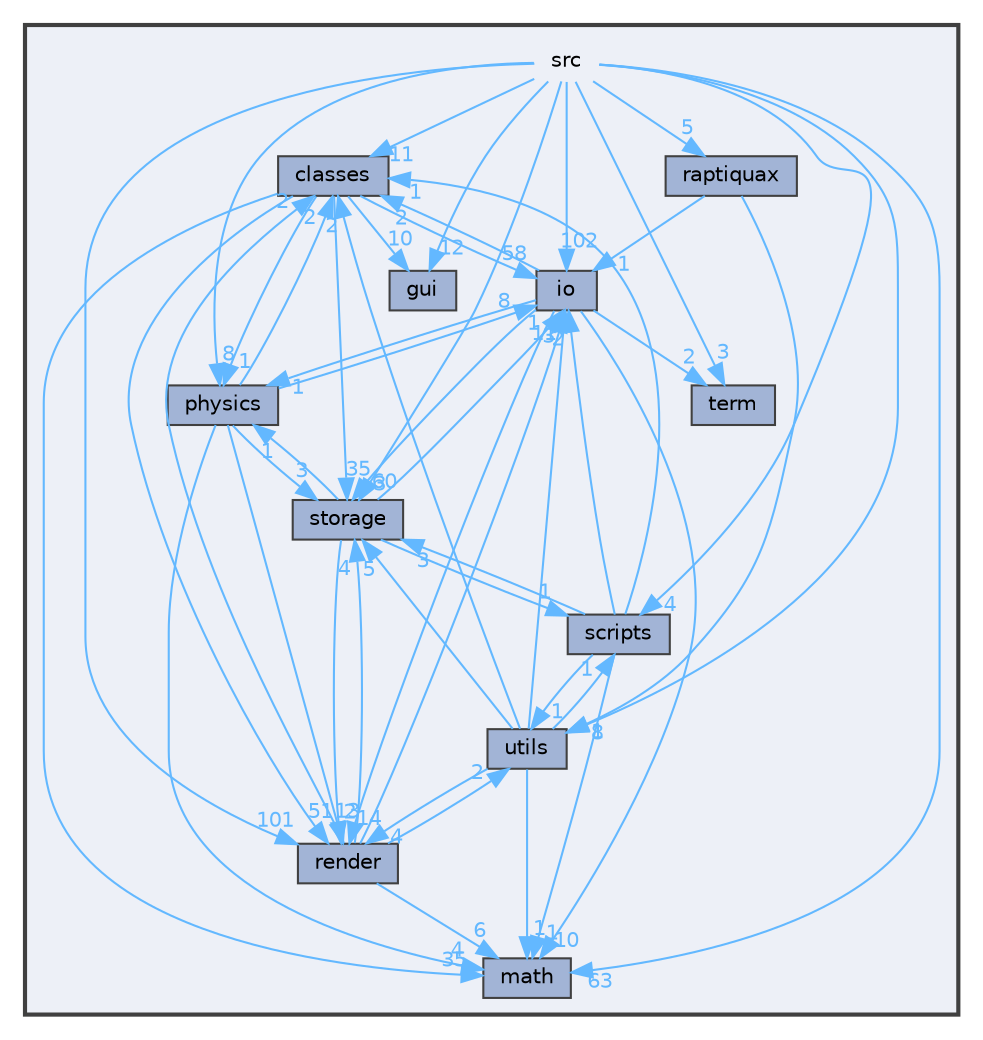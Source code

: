 digraph "src"
{
 // LATEX_PDF_SIZE
  bgcolor="transparent";
  edge [fontname=Helvetica,fontsize=10,labelfontname=Helvetica,labelfontsize=10];
  node [fontname=Helvetica,fontsize=10,shape=box,height=0.2,width=0.4];
  compound=true
  subgraph clusterdir_68267d1309a1af8e8297ef4c3efbcdba {
    graph [ bgcolor="#edf0f7", pencolor="grey25", label="", fontname=Helvetica,fontsize=10 style="filled,bold", URL="dir_68267d1309a1af8e8297ef4c3efbcdba.html",tooltip=""]
    dir_68267d1309a1af8e8297ef4c3efbcdba [shape=plaintext, label="src"];
  dir_018e9aafb459e6e1a4953404cb0c0b1d [label="classes", fillcolor="#a2b4d6", color="grey25", style="filled", URL="dir_018e9aafb459e6e1a4953404cb0c0b1d.html",tooltip=""];
  dir_99d0482cf009f9d97a0877749b817f19 [label="gui", fillcolor="#a2b4d6", color="grey25", style="filled", URL="dir_99d0482cf009f9d97a0877749b817f19.html",tooltip=""];
  dir_c184e51c84f2c3f0345bbc8a0d75d3e1 [label="io", fillcolor="#a2b4d6", color="grey25", style="filled", URL="dir_c184e51c84f2c3f0345bbc8a0d75d3e1.html",tooltip=""];
  dir_ae9a93452e2a84339148a16bcf2eb561 [label="math", fillcolor="#a2b4d6", color="grey25", style="filled", URL="dir_ae9a93452e2a84339148a16bcf2eb561.html",tooltip=""];
  dir_8250e12e5a19acb8ece30f1703b6dc16 [label="physics", fillcolor="#a2b4d6", color="grey25", style="filled", URL="dir_8250e12e5a19acb8ece30f1703b6dc16.html",tooltip=""];
  dir_ca94d180c7623ac9f0d275250717fdf1 [label="raptiquax", fillcolor="#a2b4d6", color="grey25", style="filled", URL="dir_ca94d180c7623ac9f0d275250717fdf1.html",tooltip=""];
  dir_e488ee1cea97fb16abdb5ccc78d2123b [label="render", fillcolor="#a2b4d6", color="grey25", style="filled", URL="dir_e488ee1cea97fb16abdb5ccc78d2123b.html",tooltip=""];
  dir_634e799a3947388232110823971192a8 [label="scripts", fillcolor="#a2b4d6", color="grey25", style="filled", URL="dir_634e799a3947388232110823971192a8.html",tooltip=""];
  dir_452baf35e1d7639c9f2a5ece4ec85855 [label="storage", fillcolor="#a2b4d6", color="grey25", style="filled", URL="dir_452baf35e1d7639c9f2a5ece4ec85855.html",tooltip=""];
  dir_f015963f69ae14c534311f2118856536 [label="term", fillcolor="#a2b4d6", color="grey25", style="filled", URL="dir_f015963f69ae14c534311f2118856536.html",tooltip=""];
  dir_313caf1132e152dd9b58bea13a4052ca [label="utils", fillcolor="#a2b4d6", color="grey25", style="filled", URL="dir_313caf1132e152dd9b58bea13a4052ca.html",tooltip=""];
  }
  dir_68267d1309a1af8e8297ef4c3efbcdba->dir_018e9aafb459e6e1a4953404cb0c0b1d [headlabel="11", labeldistance=1.5 headhref="dir_000021_000001.html" href="dir_000021_000001.html" color="steelblue1" fontcolor="steelblue1"];
  dir_68267d1309a1af8e8297ef4c3efbcdba->dir_313caf1132e152dd9b58bea13a4052ca [headlabel="8", labeldistance=1.5 headhref="dir_000021_000024.html" href="dir_000021_000024.html" color="steelblue1" fontcolor="steelblue1"];
  dir_68267d1309a1af8e8297ef4c3efbcdba->dir_452baf35e1d7639c9f2a5ece4ec85855 [headlabel="60", labeldistance=1.5 headhref="dir_000021_000022.html" href="dir_000021_000022.html" color="steelblue1" fontcolor="steelblue1"];
  dir_68267d1309a1af8e8297ef4c3efbcdba->dir_634e799a3947388232110823971192a8 [headlabel="4", labeldistance=1.5 headhref="dir_000021_000018.html" href="dir_000021_000018.html" color="steelblue1" fontcolor="steelblue1"];
  dir_68267d1309a1af8e8297ef4c3efbcdba->dir_8250e12e5a19acb8ece30f1703b6dc16 [headlabel="8", labeldistance=1.5 headhref="dir_000021_000015.html" href="dir_000021_000015.html" color="steelblue1" fontcolor="steelblue1"];
  dir_68267d1309a1af8e8297ef4c3efbcdba->dir_99d0482cf009f9d97a0877749b817f19 [headlabel="12", labeldistance=1.5 headhref="dir_000021_000007.html" href="dir_000021_000007.html" color="steelblue1" fontcolor="steelblue1"];
  dir_68267d1309a1af8e8297ef4c3efbcdba->dir_ae9a93452e2a84339148a16bcf2eb561 [headlabel="63", labeldistance=1.5 headhref="dir_000021_000011.html" href="dir_000021_000011.html" color="steelblue1" fontcolor="steelblue1"];
  dir_68267d1309a1af8e8297ef4c3efbcdba->dir_c184e51c84f2c3f0345bbc8a0d75d3e1 [headlabel="102", labeldistance=1.5 headhref="dir_000021_000008.html" href="dir_000021_000008.html" color="steelblue1" fontcolor="steelblue1"];
  dir_68267d1309a1af8e8297ef4c3efbcdba->dir_ca94d180c7623ac9f0d275250717fdf1 [headlabel="5", labeldistance=1.5 headhref="dir_000021_000016.html" href="dir_000021_000016.html" color="steelblue1" fontcolor="steelblue1"];
  dir_68267d1309a1af8e8297ef4c3efbcdba->dir_e488ee1cea97fb16abdb5ccc78d2123b [headlabel="101", labeldistance=1.5 headhref="dir_000021_000017.html" href="dir_000021_000017.html" color="steelblue1" fontcolor="steelblue1"];
  dir_68267d1309a1af8e8297ef4c3efbcdba->dir_f015963f69ae14c534311f2118856536 [headlabel="3", labeldistance=1.5 headhref="dir_000021_000023.html" href="dir_000021_000023.html" color="steelblue1" fontcolor="steelblue1"];
  dir_018e9aafb459e6e1a4953404cb0c0b1d->dir_452baf35e1d7639c9f2a5ece4ec85855 [headlabel="35", labeldistance=1.5 headhref="dir_000001_000022.html" href="dir_000001_000022.html" color="steelblue1" fontcolor="steelblue1"];
  dir_018e9aafb459e6e1a4953404cb0c0b1d->dir_ae9a93452e2a84339148a16bcf2eb561 [headlabel="35", labeldistance=1.5 headhref="dir_000001_000011.html" href="dir_000001_000011.html" color="steelblue1" fontcolor="steelblue1"];
  dir_018e9aafb459e6e1a4953404cb0c0b1d->dir_c184e51c84f2c3f0345bbc8a0d75d3e1 [headlabel="58", labeldistance=1.5 headhref="dir_000001_000008.html" href="dir_000001_000008.html" color="steelblue1" fontcolor="steelblue1"];
  dir_018e9aafb459e6e1a4953404cb0c0b1d->dir_e488ee1cea97fb16abdb5ccc78d2123b [headlabel="51", labeldistance=1.5 headhref="dir_000001_000017.html" href="dir_000001_000017.html" color="steelblue1" fontcolor="steelblue1"];
  dir_018e9aafb459e6e1a4953404cb0c0b1d->dir_99d0482cf009f9d97a0877749b817f19 [headlabel="10", labeldistance=1.5 headhref="dir_000001_000007.html" href="dir_000001_000007.html" color="steelblue1" fontcolor="steelblue1"];
  dir_018e9aafb459e6e1a4953404cb0c0b1d->dir_8250e12e5a19acb8ece30f1703b6dc16 [headlabel="1", labeldistance=1.5 headhref="dir_000001_000015.html" href="dir_000001_000015.html" color="steelblue1" fontcolor="steelblue1"];
  dir_c184e51c84f2c3f0345bbc8a0d75d3e1->dir_018e9aafb459e6e1a4953404cb0c0b1d [headlabel="2", labeldistance=1.5 headhref="dir_000008_000001.html" href="dir_000008_000001.html" color="steelblue1" fontcolor="steelblue1"];
  dir_c184e51c84f2c3f0345bbc8a0d75d3e1->dir_452baf35e1d7639c9f2a5ece4ec85855 [headlabel="3", labeldistance=1.5 headhref="dir_000008_000022.html" href="dir_000008_000022.html" color="steelblue1" fontcolor="steelblue1"];
  dir_c184e51c84f2c3f0345bbc8a0d75d3e1->dir_8250e12e5a19acb8ece30f1703b6dc16 [headlabel="1", labeldistance=1.5 headhref="dir_000008_000015.html" href="dir_000008_000015.html" color="steelblue1" fontcolor="steelblue1"];
  dir_c184e51c84f2c3f0345bbc8a0d75d3e1->dir_ae9a93452e2a84339148a16bcf2eb561 [headlabel="10", labeldistance=1.5 headhref="dir_000008_000011.html" href="dir_000008_000011.html" color="steelblue1" fontcolor="steelblue1"];
  dir_c184e51c84f2c3f0345bbc8a0d75d3e1->dir_e488ee1cea97fb16abdb5ccc78d2123b [headlabel="14", labeldistance=1.5 headhref="dir_000008_000017.html" href="dir_000008_000017.html" color="steelblue1" fontcolor="steelblue1"];
  dir_c184e51c84f2c3f0345bbc8a0d75d3e1->dir_f015963f69ae14c534311f2118856536 [headlabel="2", labeldistance=1.5 headhref="dir_000008_000023.html" href="dir_000008_000023.html" color="steelblue1" fontcolor="steelblue1"];
  dir_8250e12e5a19acb8ece30f1703b6dc16->dir_018e9aafb459e6e1a4953404cb0c0b1d [headlabel="2", labeldistance=1.5 headhref="dir_000015_000001.html" href="dir_000015_000001.html" color="steelblue1" fontcolor="steelblue1"];
  dir_8250e12e5a19acb8ece30f1703b6dc16->dir_452baf35e1d7639c9f2a5ece4ec85855 [headlabel="3", labeldistance=1.5 headhref="dir_000015_000022.html" href="dir_000015_000022.html" color="steelblue1" fontcolor="steelblue1"];
  dir_8250e12e5a19acb8ece30f1703b6dc16->dir_ae9a93452e2a84339148a16bcf2eb561 [headlabel="4", labeldistance=1.5 headhref="dir_000015_000011.html" href="dir_000015_000011.html" color="steelblue1" fontcolor="steelblue1"];
  dir_8250e12e5a19acb8ece30f1703b6dc16->dir_c184e51c84f2c3f0345bbc8a0d75d3e1 [headlabel="8", labeldistance=1.5 headhref="dir_000015_000008.html" href="dir_000015_000008.html" color="steelblue1" fontcolor="steelblue1"];
  dir_8250e12e5a19acb8ece30f1703b6dc16->dir_e488ee1cea97fb16abdb5ccc78d2123b [headlabel="13", labeldistance=1.5 headhref="dir_000015_000017.html" href="dir_000015_000017.html" color="steelblue1" fontcolor="steelblue1"];
  dir_ca94d180c7623ac9f0d275250717fdf1->dir_313caf1132e152dd9b58bea13a4052ca [headlabel="1", labeldistance=1.5 headhref="dir_000016_000024.html" href="dir_000016_000024.html" color="steelblue1" fontcolor="steelblue1"];
  dir_ca94d180c7623ac9f0d275250717fdf1->dir_c184e51c84f2c3f0345bbc8a0d75d3e1 [headlabel="1", labeldistance=1.5 headhref="dir_000016_000008.html" href="dir_000016_000008.html" color="steelblue1" fontcolor="steelblue1"];
  dir_e488ee1cea97fb16abdb5ccc78d2123b->dir_018e9aafb459e6e1a4953404cb0c0b1d [headlabel="2", labeldistance=1.5 headhref="dir_000017_000001.html" href="dir_000017_000001.html" color="steelblue1" fontcolor="steelblue1"];
  dir_e488ee1cea97fb16abdb5ccc78d2123b->dir_452baf35e1d7639c9f2a5ece4ec85855 [headlabel="4", labeldistance=1.5 headhref="dir_000017_000022.html" href="dir_000017_000022.html" color="steelblue1" fontcolor="steelblue1"];
  dir_e488ee1cea97fb16abdb5ccc78d2123b->dir_ae9a93452e2a84339148a16bcf2eb561 [headlabel="6", labeldistance=1.5 headhref="dir_000017_000011.html" href="dir_000017_000011.html" color="steelblue1" fontcolor="steelblue1"];
  dir_e488ee1cea97fb16abdb5ccc78d2123b->dir_c184e51c84f2c3f0345bbc8a0d75d3e1 [headlabel="11", labeldistance=1.5 headhref="dir_000017_000008.html" href="dir_000017_000008.html" color="steelblue1" fontcolor="steelblue1"];
  dir_e488ee1cea97fb16abdb5ccc78d2123b->dir_313caf1132e152dd9b58bea13a4052ca [headlabel="2", labeldistance=1.5 headhref="dir_000017_000024.html" href="dir_000017_000024.html" color="steelblue1" fontcolor="steelblue1"];
  dir_634e799a3947388232110823971192a8->dir_018e9aafb459e6e1a4953404cb0c0b1d [headlabel="1", labeldistance=1.5 headhref="dir_000018_000001.html" href="dir_000018_000001.html" color="steelblue1" fontcolor="steelblue1"];
  dir_634e799a3947388232110823971192a8->dir_313caf1132e152dd9b58bea13a4052ca [headlabel="1", labeldistance=1.5 headhref="dir_000018_000024.html" href="dir_000018_000024.html" color="steelblue1" fontcolor="steelblue1"];
  dir_634e799a3947388232110823971192a8->dir_452baf35e1d7639c9f2a5ece4ec85855 [headlabel="3", labeldistance=1.5 headhref="dir_000018_000022.html" href="dir_000018_000022.html" color="steelblue1" fontcolor="steelblue1"];
  dir_634e799a3947388232110823971192a8->dir_ae9a93452e2a84339148a16bcf2eb561 [headlabel="1", labeldistance=1.5 headhref="dir_000018_000011.html" href="dir_000018_000011.html" color="steelblue1" fontcolor="steelblue1"];
  dir_634e799a3947388232110823971192a8->dir_c184e51c84f2c3f0345bbc8a0d75d3e1 [headlabel="2", labeldistance=1.5 headhref="dir_000018_000008.html" href="dir_000018_000008.html" color="steelblue1" fontcolor="steelblue1"];
  dir_452baf35e1d7639c9f2a5ece4ec85855->dir_634e799a3947388232110823971192a8 [headlabel="1", labeldistance=1.5 headhref="dir_000022_000018.html" href="dir_000022_000018.html" color="steelblue1" fontcolor="steelblue1"];
  dir_452baf35e1d7639c9f2a5ece4ec85855->dir_8250e12e5a19acb8ece30f1703b6dc16 [headlabel="1", labeldistance=1.5 headhref="dir_000022_000015.html" href="dir_000022_000015.html" color="steelblue1" fontcolor="steelblue1"];
  dir_452baf35e1d7639c9f2a5ece4ec85855->dir_c184e51c84f2c3f0345bbc8a0d75d3e1 [headlabel="1", labeldistance=1.5 headhref="dir_000022_000008.html" href="dir_000022_000008.html" color="steelblue1" fontcolor="steelblue1"];
  dir_452baf35e1d7639c9f2a5ece4ec85855->dir_e488ee1cea97fb16abdb5ccc78d2123b [headlabel="2", labeldistance=1.5 headhref="dir_000022_000017.html" href="dir_000022_000017.html" color="steelblue1" fontcolor="steelblue1"];
  dir_313caf1132e152dd9b58bea13a4052ca->dir_018e9aafb459e6e1a4953404cb0c0b1d [headlabel="2", labeldistance=1.5 headhref="dir_000024_000001.html" href="dir_000024_000001.html" color="steelblue1" fontcolor="steelblue1"];
  dir_313caf1132e152dd9b58bea13a4052ca->dir_452baf35e1d7639c9f2a5ece4ec85855 [headlabel="5", labeldistance=1.5 headhref="dir_000024_000022.html" href="dir_000024_000022.html" color="steelblue1" fontcolor="steelblue1"];
  dir_313caf1132e152dd9b58bea13a4052ca->dir_634e799a3947388232110823971192a8 [headlabel="1", labeldistance=1.5 headhref="dir_000024_000018.html" href="dir_000024_000018.html" color="steelblue1" fontcolor="steelblue1"];
  dir_313caf1132e152dd9b58bea13a4052ca->dir_ae9a93452e2a84339148a16bcf2eb561 [headlabel="1", labeldistance=1.5 headhref="dir_000024_000011.html" href="dir_000024_000011.html" color="steelblue1" fontcolor="steelblue1"];
  dir_313caf1132e152dd9b58bea13a4052ca->dir_c184e51c84f2c3f0345bbc8a0d75d3e1 [headlabel="3", labeldistance=1.5 headhref="dir_000024_000008.html" href="dir_000024_000008.html" color="steelblue1" fontcolor="steelblue1"];
  dir_313caf1132e152dd9b58bea13a4052ca->dir_e488ee1cea97fb16abdb5ccc78d2123b [headlabel="4", labeldistance=1.5 headhref="dir_000024_000017.html" href="dir_000024_000017.html" color="steelblue1" fontcolor="steelblue1"];
}
